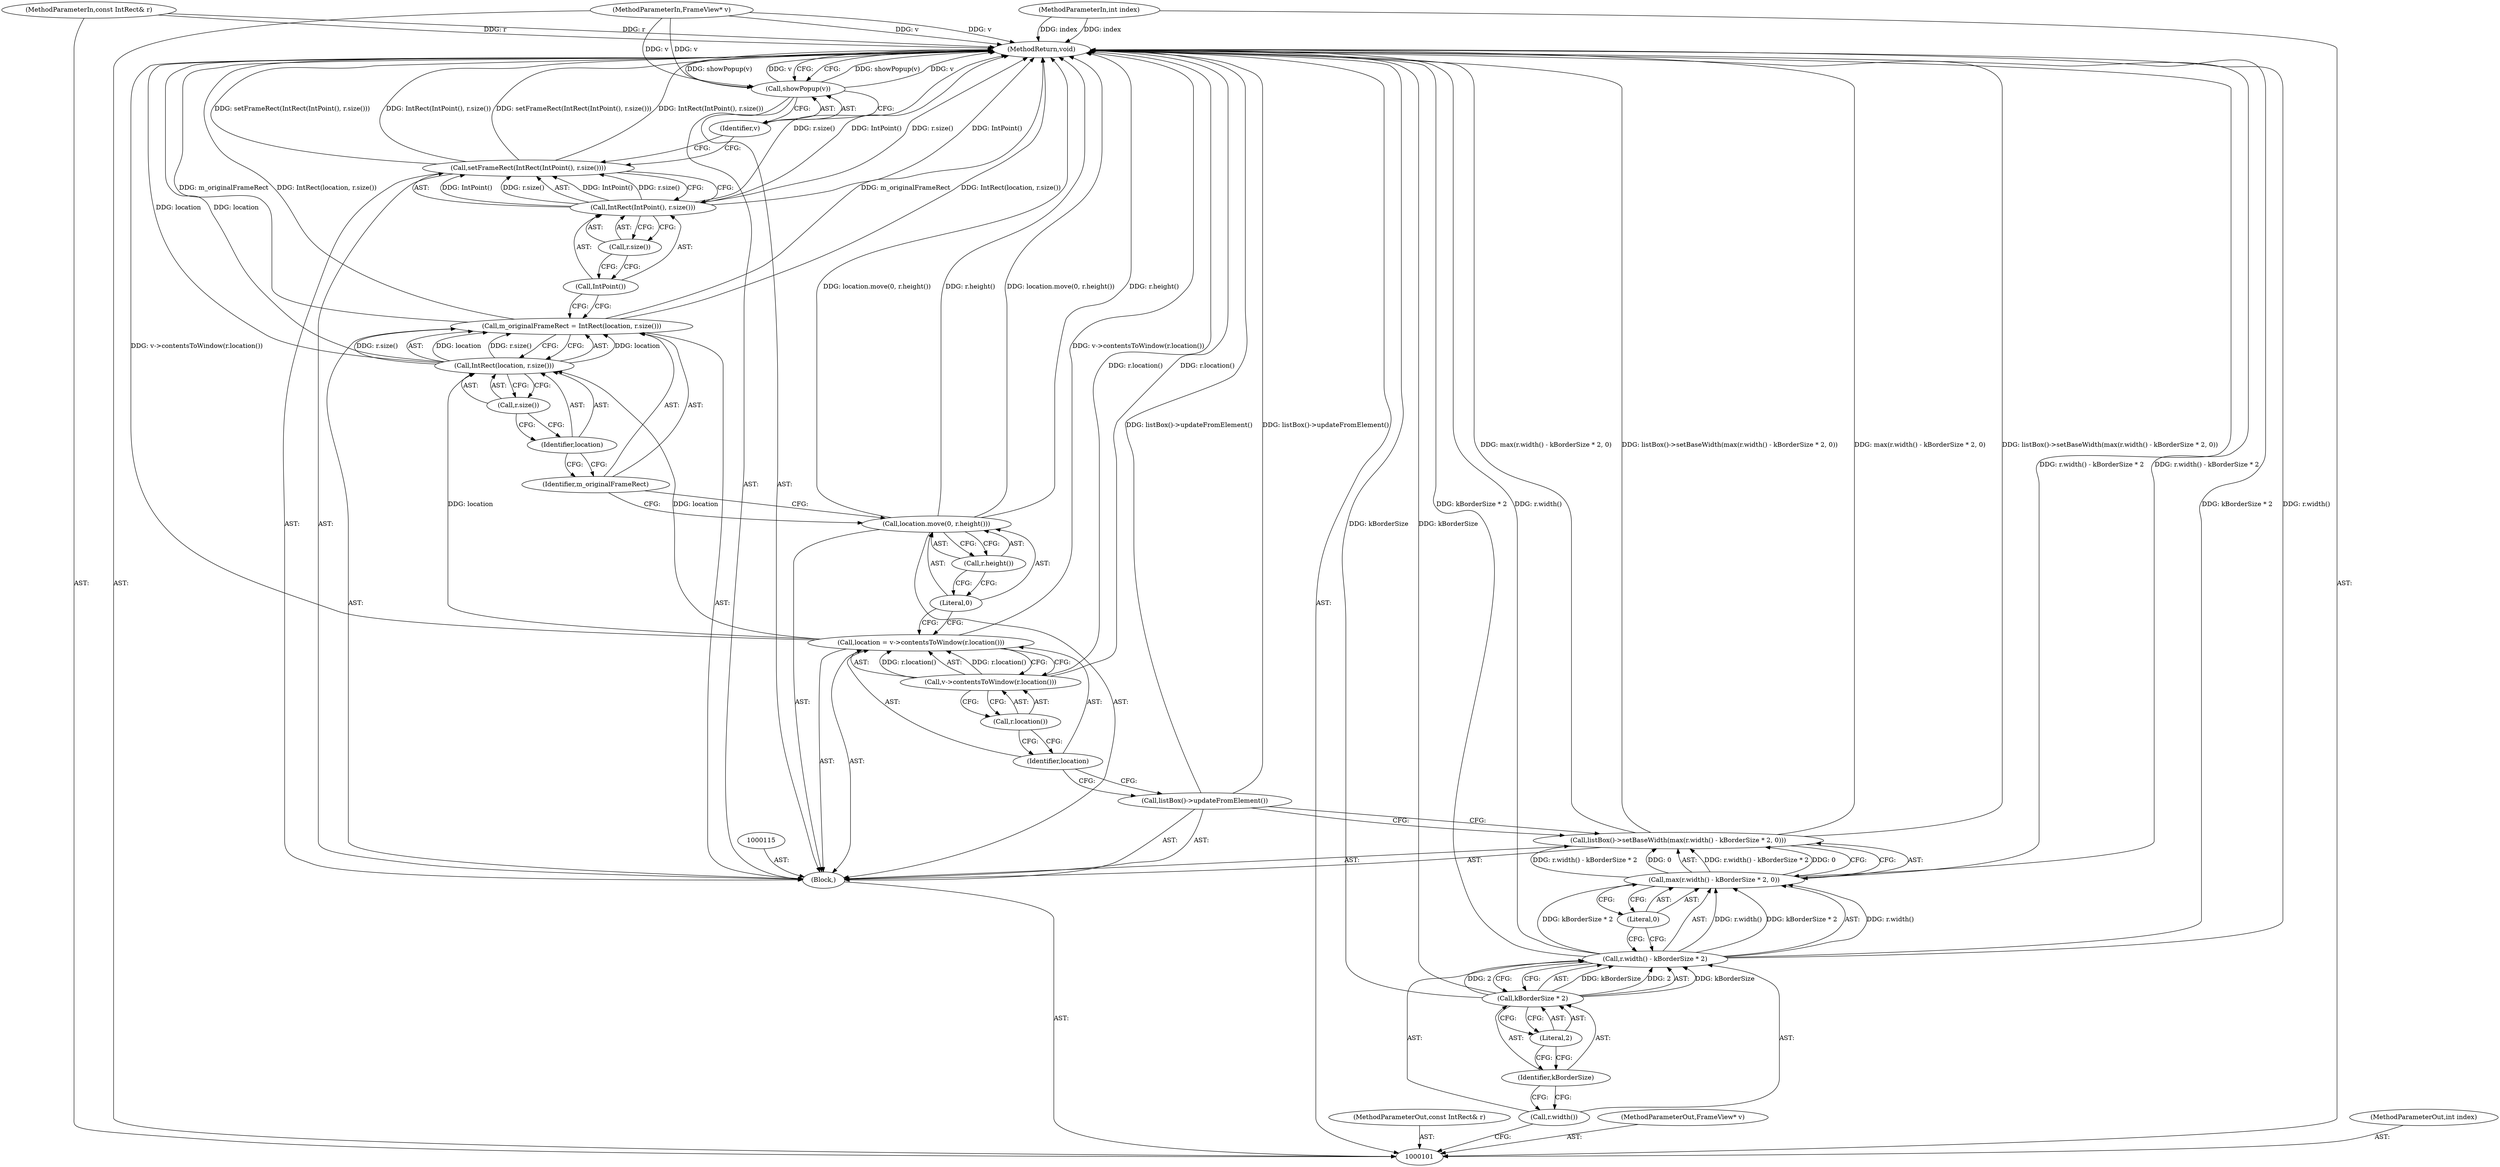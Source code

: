 digraph "0_Chrome_c7e50b5ef454efd6ab9527d795442c213eeb6afa_1" {
"1000134" [label="(MethodReturn,void)"];
"1000102" [label="(MethodParameterIn,const IntRect& r)"];
"1000206" [label="(MethodParameterOut,const IntRect& r)"];
"1000103" [label="(MethodParameterIn,FrameView* v)"];
"1000207" [label="(MethodParameterOut,FrameView* v)"];
"1000104" [label="(MethodParameterIn,int index)"];
"1000208" [label="(MethodParameterOut,int index)"];
"1000121" [label="(Literal,0)"];
"1000122" [label="(Call,r.height())"];
"1000120" [label="(Call,location.move(0, r.height()))"];
"1000125" [label="(Call,IntRect(location, r.size()))"];
"1000126" [label="(Identifier,location)"];
"1000127" [label="(Call,r.size())"];
"1000123" [label="(Call,m_originalFrameRect = IntRect(location, r.size()))"];
"1000124" [label="(Identifier,m_originalFrameRect)"];
"1000129" [label="(Call,IntRect(IntPoint(), r.size()))"];
"1000130" [label="(Call,IntPoint())"];
"1000131" [label="(Call,r.size())"];
"1000128" [label="(Call,setFrameRect(IntRect(IntPoint(), r.size())))"];
"1000133" [label="(Identifier,v)"];
"1000132" [label="(Call,showPopup(v))"];
"1000105" [label="(Block,)"];
"1000107" [label="(Call,max(r.width() - kBorderSize * 2, 0))"];
"1000108" [label="(Call,r.width() - kBorderSize * 2)"];
"1000109" [label="(Call,r.width())"];
"1000106" [label="(Call,listBox()->setBaseWidth(max(r.width() - kBorderSize * 2, 0)))"];
"1000110" [label="(Call,kBorderSize * 2)"];
"1000111" [label="(Identifier,kBorderSize)"];
"1000112" [label="(Literal,2)"];
"1000113" [label="(Literal,0)"];
"1000114" [label="(Call,listBox()->updateFromElement())"];
"1000116" [label="(Call,location = v->contentsToWindow(r.location()))"];
"1000117" [label="(Identifier,location)"];
"1000118" [label="(Call,v->contentsToWindow(r.location()))"];
"1000119" [label="(Call,r.location())"];
"1000134" -> "1000101"  [label="AST: "];
"1000134" -> "1000132"  [label="CFG: "];
"1000123" -> "1000134"  [label="DDG: IntRect(location, r.size())"];
"1000123" -> "1000134"  [label="DDG: m_originalFrameRect"];
"1000107" -> "1000134"  [label="DDG: r.width() - kBorderSize * 2"];
"1000106" -> "1000134"  [label="DDG: max(r.width() - kBorderSize * 2, 0)"];
"1000106" -> "1000134"  [label="DDG: listBox()->setBaseWidth(max(r.width() - kBorderSize * 2, 0))"];
"1000104" -> "1000134"  [label="DDG: index"];
"1000114" -> "1000134"  [label="DDG: listBox()->updateFromElement()"];
"1000116" -> "1000134"  [label="DDG: v->contentsToWindow(r.location())"];
"1000120" -> "1000134"  [label="DDG: r.height()"];
"1000120" -> "1000134"  [label="DDG: location.move(0, r.height())"];
"1000128" -> "1000134"  [label="DDG: setFrameRect(IntRect(IntPoint(), r.size()))"];
"1000128" -> "1000134"  [label="DDG: IntRect(IntPoint(), r.size())"];
"1000118" -> "1000134"  [label="DDG: r.location()"];
"1000129" -> "1000134"  [label="DDG: IntPoint()"];
"1000129" -> "1000134"  [label="DDG: r.size()"];
"1000125" -> "1000134"  [label="DDG: location"];
"1000132" -> "1000134"  [label="DDG: showPopup(v)"];
"1000132" -> "1000134"  [label="DDG: v"];
"1000103" -> "1000134"  [label="DDG: v"];
"1000102" -> "1000134"  [label="DDG: r"];
"1000108" -> "1000134"  [label="DDG: kBorderSize * 2"];
"1000108" -> "1000134"  [label="DDG: r.width()"];
"1000110" -> "1000134"  [label="DDG: kBorderSize"];
"1000102" -> "1000101"  [label="AST: "];
"1000102" -> "1000134"  [label="DDG: r"];
"1000206" -> "1000101"  [label="AST: "];
"1000103" -> "1000101"  [label="AST: "];
"1000103" -> "1000134"  [label="DDG: v"];
"1000103" -> "1000132"  [label="DDG: v"];
"1000207" -> "1000101"  [label="AST: "];
"1000104" -> "1000101"  [label="AST: "];
"1000104" -> "1000134"  [label="DDG: index"];
"1000208" -> "1000101"  [label="AST: "];
"1000121" -> "1000120"  [label="AST: "];
"1000121" -> "1000116"  [label="CFG: "];
"1000122" -> "1000121"  [label="CFG: "];
"1000122" -> "1000120"  [label="AST: "];
"1000122" -> "1000121"  [label="CFG: "];
"1000120" -> "1000122"  [label="CFG: "];
"1000120" -> "1000105"  [label="AST: "];
"1000120" -> "1000122"  [label="CFG: "];
"1000121" -> "1000120"  [label="AST: "];
"1000122" -> "1000120"  [label="AST: "];
"1000124" -> "1000120"  [label="CFG: "];
"1000120" -> "1000134"  [label="DDG: r.height()"];
"1000120" -> "1000134"  [label="DDG: location.move(0, r.height())"];
"1000125" -> "1000123"  [label="AST: "];
"1000125" -> "1000127"  [label="CFG: "];
"1000126" -> "1000125"  [label="AST: "];
"1000127" -> "1000125"  [label="AST: "];
"1000123" -> "1000125"  [label="CFG: "];
"1000125" -> "1000134"  [label="DDG: location"];
"1000125" -> "1000123"  [label="DDG: location"];
"1000125" -> "1000123"  [label="DDG: r.size()"];
"1000116" -> "1000125"  [label="DDG: location"];
"1000126" -> "1000125"  [label="AST: "];
"1000126" -> "1000124"  [label="CFG: "];
"1000127" -> "1000126"  [label="CFG: "];
"1000127" -> "1000125"  [label="AST: "];
"1000127" -> "1000126"  [label="CFG: "];
"1000125" -> "1000127"  [label="CFG: "];
"1000123" -> "1000105"  [label="AST: "];
"1000123" -> "1000125"  [label="CFG: "];
"1000124" -> "1000123"  [label="AST: "];
"1000125" -> "1000123"  [label="AST: "];
"1000130" -> "1000123"  [label="CFG: "];
"1000123" -> "1000134"  [label="DDG: IntRect(location, r.size())"];
"1000123" -> "1000134"  [label="DDG: m_originalFrameRect"];
"1000125" -> "1000123"  [label="DDG: location"];
"1000125" -> "1000123"  [label="DDG: r.size()"];
"1000124" -> "1000123"  [label="AST: "];
"1000124" -> "1000120"  [label="CFG: "];
"1000126" -> "1000124"  [label="CFG: "];
"1000129" -> "1000128"  [label="AST: "];
"1000129" -> "1000131"  [label="CFG: "];
"1000130" -> "1000129"  [label="AST: "];
"1000131" -> "1000129"  [label="AST: "];
"1000128" -> "1000129"  [label="CFG: "];
"1000129" -> "1000134"  [label="DDG: IntPoint()"];
"1000129" -> "1000134"  [label="DDG: r.size()"];
"1000129" -> "1000128"  [label="DDG: IntPoint()"];
"1000129" -> "1000128"  [label="DDG: r.size()"];
"1000130" -> "1000129"  [label="AST: "];
"1000130" -> "1000123"  [label="CFG: "];
"1000131" -> "1000130"  [label="CFG: "];
"1000131" -> "1000129"  [label="AST: "];
"1000131" -> "1000130"  [label="CFG: "];
"1000129" -> "1000131"  [label="CFG: "];
"1000128" -> "1000105"  [label="AST: "];
"1000128" -> "1000129"  [label="CFG: "];
"1000129" -> "1000128"  [label="AST: "];
"1000133" -> "1000128"  [label="CFG: "];
"1000128" -> "1000134"  [label="DDG: setFrameRect(IntRect(IntPoint(), r.size()))"];
"1000128" -> "1000134"  [label="DDG: IntRect(IntPoint(), r.size())"];
"1000129" -> "1000128"  [label="DDG: IntPoint()"];
"1000129" -> "1000128"  [label="DDG: r.size()"];
"1000133" -> "1000132"  [label="AST: "];
"1000133" -> "1000128"  [label="CFG: "];
"1000132" -> "1000133"  [label="CFG: "];
"1000132" -> "1000105"  [label="AST: "];
"1000132" -> "1000133"  [label="CFG: "];
"1000133" -> "1000132"  [label="AST: "];
"1000134" -> "1000132"  [label="CFG: "];
"1000132" -> "1000134"  [label="DDG: showPopup(v)"];
"1000132" -> "1000134"  [label="DDG: v"];
"1000103" -> "1000132"  [label="DDG: v"];
"1000105" -> "1000101"  [label="AST: "];
"1000106" -> "1000105"  [label="AST: "];
"1000114" -> "1000105"  [label="AST: "];
"1000115" -> "1000105"  [label="AST: "];
"1000116" -> "1000105"  [label="AST: "];
"1000120" -> "1000105"  [label="AST: "];
"1000123" -> "1000105"  [label="AST: "];
"1000128" -> "1000105"  [label="AST: "];
"1000132" -> "1000105"  [label="AST: "];
"1000107" -> "1000106"  [label="AST: "];
"1000107" -> "1000113"  [label="CFG: "];
"1000108" -> "1000107"  [label="AST: "];
"1000113" -> "1000107"  [label="AST: "];
"1000106" -> "1000107"  [label="CFG: "];
"1000107" -> "1000134"  [label="DDG: r.width() - kBorderSize * 2"];
"1000107" -> "1000106"  [label="DDG: r.width() - kBorderSize * 2"];
"1000107" -> "1000106"  [label="DDG: 0"];
"1000108" -> "1000107"  [label="DDG: r.width()"];
"1000108" -> "1000107"  [label="DDG: kBorderSize * 2"];
"1000108" -> "1000107"  [label="AST: "];
"1000108" -> "1000110"  [label="CFG: "];
"1000109" -> "1000108"  [label="AST: "];
"1000110" -> "1000108"  [label="AST: "];
"1000113" -> "1000108"  [label="CFG: "];
"1000108" -> "1000134"  [label="DDG: kBorderSize * 2"];
"1000108" -> "1000134"  [label="DDG: r.width()"];
"1000108" -> "1000107"  [label="DDG: r.width()"];
"1000108" -> "1000107"  [label="DDG: kBorderSize * 2"];
"1000110" -> "1000108"  [label="DDG: kBorderSize"];
"1000110" -> "1000108"  [label="DDG: 2"];
"1000109" -> "1000108"  [label="AST: "];
"1000109" -> "1000101"  [label="CFG: "];
"1000111" -> "1000109"  [label="CFG: "];
"1000106" -> "1000105"  [label="AST: "];
"1000106" -> "1000107"  [label="CFG: "];
"1000107" -> "1000106"  [label="AST: "];
"1000114" -> "1000106"  [label="CFG: "];
"1000106" -> "1000134"  [label="DDG: max(r.width() - kBorderSize * 2, 0)"];
"1000106" -> "1000134"  [label="DDG: listBox()->setBaseWidth(max(r.width() - kBorderSize * 2, 0))"];
"1000107" -> "1000106"  [label="DDG: r.width() - kBorderSize * 2"];
"1000107" -> "1000106"  [label="DDG: 0"];
"1000110" -> "1000108"  [label="AST: "];
"1000110" -> "1000112"  [label="CFG: "];
"1000111" -> "1000110"  [label="AST: "];
"1000112" -> "1000110"  [label="AST: "];
"1000108" -> "1000110"  [label="CFG: "];
"1000110" -> "1000134"  [label="DDG: kBorderSize"];
"1000110" -> "1000108"  [label="DDG: kBorderSize"];
"1000110" -> "1000108"  [label="DDG: 2"];
"1000111" -> "1000110"  [label="AST: "];
"1000111" -> "1000109"  [label="CFG: "];
"1000112" -> "1000111"  [label="CFG: "];
"1000112" -> "1000110"  [label="AST: "];
"1000112" -> "1000111"  [label="CFG: "];
"1000110" -> "1000112"  [label="CFG: "];
"1000113" -> "1000107"  [label="AST: "];
"1000113" -> "1000108"  [label="CFG: "];
"1000107" -> "1000113"  [label="CFG: "];
"1000114" -> "1000105"  [label="AST: "];
"1000114" -> "1000106"  [label="CFG: "];
"1000117" -> "1000114"  [label="CFG: "];
"1000114" -> "1000134"  [label="DDG: listBox()->updateFromElement()"];
"1000116" -> "1000105"  [label="AST: "];
"1000116" -> "1000118"  [label="CFG: "];
"1000117" -> "1000116"  [label="AST: "];
"1000118" -> "1000116"  [label="AST: "];
"1000121" -> "1000116"  [label="CFG: "];
"1000116" -> "1000134"  [label="DDG: v->contentsToWindow(r.location())"];
"1000118" -> "1000116"  [label="DDG: r.location()"];
"1000116" -> "1000125"  [label="DDG: location"];
"1000117" -> "1000116"  [label="AST: "];
"1000117" -> "1000114"  [label="CFG: "];
"1000119" -> "1000117"  [label="CFG: "];
"1000118" -> "1000116"  [label="AST: "];
"1000118" -> "1000119"  [label="CFG: "];
"1000119" -> "1000118"  [label="AST: "];
"1000116" -> "1000118"  [label="CFG: "];
"1000118" -> "1000134"  [label="DDG: r.location()"];
"1000118" -> "1000116"  [label="DDG: r.location()"];
"1000119" -> "1000118"  [label="AST: "];
"1000119" -> "1000117"  [label="CFG: "];
"1000118" -> "1000119"  [label="CFG: "];
}

